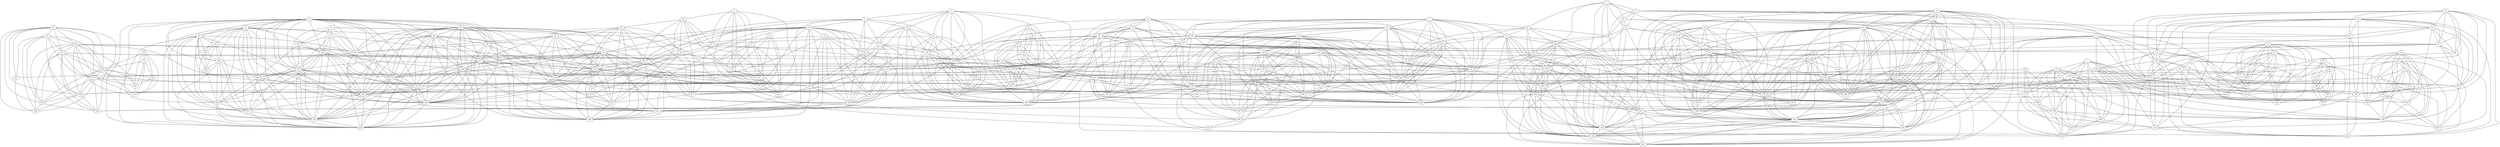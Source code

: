 graph G {
  239 -- 240;
  238 -- 245;
  235 -- 238;
  233 -- 240;
  232 -- 248;
  231 -- 248;
  229 -- 249;
  228 -- 241;
  226 -- 231;
  223 -- 242;
  223 -- 249;
  222 -- 225;
  220 -- 247;
  219 -- 221;
  218 -- 224;
  218 -- 227;
  217 -- 232;
  216 -- 232;
  214 -- 219;
  214 -- 221;
  213 -- 235;
  213 -- 238;
  212 -- 214;
  212 -- 219;
  212 -- 221;
  212 -- 244;
  211 -- 222;
  211 -- 225;
  210 -- 212;
  210 -- 214;
  210 -- 219;
  210 -- 221;
  210 -- 244;
  209 -- 211;
  209 -- 222;
  209 -- 225;
  208 -- 226;
  208 -- 231;
  207 -- 210;
  207 -- 212;
  207 -- 214;
  207 -- 219;
  207 -- 221;
  207 -- 244;
  206 -- 209;
  205 -- 207;
  205 -- 210;
  205 -- 214;
  205 -- 219;
  205 -- 221;
  204 -- 222;
  204 -- 225;
  204 -- 231;
  203 -- 249;
  202 -- 204;
  202 -- 209;
  202 -- 211;
  202 -- 222;
  202 -- 225;
  201 -- 216;
  201 -- 217;
  201 -- 232;
  201 -- 248;
  200 -- 203;
  200 -- 223;
  200 -- 249;
  199 -- 237;
  198 -- 223;
  198 -- 242;
  197 -- 230;
  196 -- 205;
  196 -- 214;
  196 -- 219;
  195 -- 238;
  195 -- 245;
  194 -- 220;
  193 -- 243;
  192 -- 243;
  191 -- 202;
  191 -- 204;
  191 -- 222;
  191 -- 225;
  191 -- 231;
  190 -- 220;
  190 -- 247;
  189 -- 200;
  189 -- 203;
  189 -- 220;
  189 -- 249;
  188 -- 230;
  188 -- 233;
  188 -- 240;
  187 -- 208;
  187 -- 226;
  187 -- 231;
  187 -- 248;
  186 -- 189;
  186 -- 203;
  186 -- 249;
  185 -- 201;
  185 -- 232;
  185 -- 248;
  184 -- 188;
  184 -- 197;
  184 -- 230;
  183 -- 215;
  182 -- 198;
  182 -- 223;
  182 -- 242;
  181 -- 184;
  181 -- 188;
  181 -- 196;
  181 -- 230;
  180 -- 213;
  179 -- 193;
  179 -- 212;
  179 -- 244;
  178 -- 236;
  177 -- 186;
  177 -- 189;
  177 -- 203;
  177 -- 249;
  176 -- 191;
  176 -- 202;
  176 -- 204;
  176 -- 222;
  176 -- 225;
  175 -- 246;
  174 -- 179;
  174 -- 192;
  174 -- 243;
  172 -- 180;
  172 -- 197;
  172 -- 213;
  172 -- 235;
  171 -- 172;
  171 -- 180;
  171 -- 213;
  171 -- 235;
  171 -- 238;
  171 -- 245;
  170 -- 182;
  170 -- 198;
  170 -- 223;
  170 -- 229;
  170 -- 249;
  169 -- 177;
  169 -- 186;
  169 -- 189;
  169 -- 190;
  169 -- 220;
  168 -- 187;
  168 -- 204;
  168 -- 208;
  168 -- 226;
  168 -- 231;
  168 -- 248;
  167 -- 224;
  166 -- 236;
  165 -- 171;
  165 -- 172;
  165 -- 180;
  165 -- 191;
  165 -- 213;
  164 -- 190;
  164 -- 194;
  164 -- 220;
  164 -- 247;
  163 -- 202;
  163 -- 209;
  163 -- 211;
  163 -- 222;
  163 -- 225;
  162 -- 192;
  161 -- 169;
  161 -- 177;
  161 -- 186;
  161 -- 189;
  161 -- 229;
  161 -- 249;
  160 -- 168;
  160 -- 176;
  160 -- 187;
  160 -- 191;
  160 -- 202;
  160 -- 204;
  160 -- 225;
  160 -- 231;
  159 -- 234;
  159 -- 239;
  158 -- 170;
  158 -- 200;
  158 -- 203;
  158 -- 223;
  158 -- 229;
  158 -- 249;
  157 -- 181;
  157 -- 184;
  157 -- 188;
  157 -- 197;
  157 -- 230;
  156 -- 196;
  156 -- 205;
  156 -- 207;
  156 -- 210;
  156 -- 212;
  156 -- 214;
  156 -- 219;
  156 -- 221;
  155 -- 165;
  155 -- 171;
  155 -- 172;
  155 -- 180;
  155 -- 197;
  155 -- 213;
  155 -- 235;
  155 -- 238;
  154 -- 171;
  154 -- 195;
  154 -- 235;
  154 -- 238;
  154 -- 245;
  153 -- 228;
  153 -- 241;
  152 -- 179;
  152 -- 207;
  152 -- 210;
  152 -- 212;
  152 -- 221;
  152 -- 244;
  152 -- 246;
  151 -- 168;
  151 -- 187;
  151 -- 208;
  151 -- 226;
  151 -- 231;
  150 -- 164;
  150 -- 169;
  150 -- 177;
  150 -- 186;
  150 -- 189;
  150 -- 190;
  150 -- 203;
  150 -- 220;
  149 -- 163;
  149 -- 206;
  149 -- 209;
  149 -- 211;
  149 -- 222;
  149 -- 225;
  148 -- 157;
  148 -- 181;
  148 -- 184;
  148 -- 188;
  148 -- 197;
  148 -- 230;
  147 -- 162;
  147 -- 166;
  146 -- 218;
  146 -- 224;
  146 -- 227;
  145 -- 146;
  144 -- 168;
  144 -- 185;
  144 -- 187;
  144 -- 201;
  144 -- 204;
  144 -- 231;
  144 -- 232;
  144 -- 248;
  143 -- 152;
  143 -- 175;
  143 -- 179;
  143 -- 193;
  143 -- 212;
  143 -- 244;
  143 -- 246;
  142 -- 154;
  142 -- 155;
  142 -- 165;
  142 -- 171;
  142 -- 172;
  142 -- 180;
  142 -- 195;
  142 -- 213;
  142 -- 235;
  142 -- 238;
  140 -- 147;
  140 -- 162;
  139 -- 156;
  139 -- 196;
  139 -- 205;
  139 -- 210;
  139 -- 214;
  139 -- 219;
  139 -- 221;
  138 -- 151;
  138 -- 188;
  138 -- 226;
  138 -- 233;
  138 -- 239;
  138 -- 240;
  137 -- 145;
  137 -- 146;
  137 -- 183;
  137 -- 215;
  137 -- 218;
  137 -- 224;
  137 -- 227;
  136 -- 159;
  136 -- 234;
  135 -- 141;
  135 -- 181;
  135 -- 230;
  134 -- 137;
  134 -- 145;
  134 -- 146;
  134 -- 227;
  133 -- 166;
  132 -- 154;
  132 -- 171;
  132 -- 235;
  132 -- 238;
  131 -- 143;
  131 -- 179;
  131 -- 193;
  131 -- 243;
  130 -- 194;
  130 -- 234;
  129 -- 133;
  129 -- 147;
  129 -- 166;
  129 -- 178;
  129 -- 236;
  128 -- 136;
  128 -- 159;
  128 -- 173;
  128 -- 239;
  126 -- 183;
  126 -- 215;
  125 -- 148;
  125 -- 157;
  125 -- 172;
  125 -- 181;
  125 -- 184;
  125 -- 197;
  125 -- 230;
  124 -- 142;
  124 -- 155;
  124 -- 165;
  124 -- 171;
  124 -- 172;
  124 -- 180;
  124 -- 197;
  124 -- 213;
  124 -- 235;
  123 -- 175;
  123 -- 246;
  122 -- 139;
  122 -- 156;
  122 -- 196;
  122 -- 205;
  122 -- 207;
  122 -- 210;
  122 -- 214;
  122 -- 219;
  122 -- 221;
  121 -- 158;
  121 -- 170;
  121 -- 182;
  121 -- 198;
  121 -- 223;
  121 -- 242;
  120 -- 145;
  120 -- 161;
  120 -- 229;
  119 -- 120;
  119 -- 134;
  119 -- 137;
  119 -- 145;
  119 -- 146;
  119 -- 227;
  118 -- 124;
  118 -- 142;
  118 -- 151;
  118 -- 155;
  118 -- 165;
  118 -- 172;
  118 -- 180;
  118 -- 184;
  118 -- 197;
  118 -- 208;
  118 -- 213;
  117 -- 140;
  117 -- 147;
  117 -- 167;
  117 -- 178;
  117 -- 236;
  116 -- 164;
  116 -- 190;
  116 -- 194;
  116 -- 220;
  116 -- 247;
  115 -- 153;
  115 -- 228;
  115 -- 241;
  114 -- 163;
  114 -- 176;
  114 -- 191;
  114 -- 202;
  114 -- 204;
  114 -- 209;
  114 -- 211;
  114 -- 222;
  114 -- 225;
  113 -- 121;
  113 -- 158;
  113 -- 170;
  113 -- 182;
  113 -- 198;
  113 -- 223;
  113 -- 242;
  112 -- 128;
  112 -- 136;
  112 -- 159;
  112 -- 234;
  112 -- 239;
  110 -- 122;
  110 -- 139;
  110 -- 156;
  110 -- 196;
  110 -- 205;
  110 -- 207;
  110 -- 210;
  110 -- 212;
  110 -- 214;
  110 -- 219;
  110 -- 221;
  109 -- 126;
  109 -- 137;
  109 -- 146;
  109 -- 183;
  109 -- 215;
  109 -- 218;
  108 -- 110;
  108 -- 122;
  108 -- 135;
  108 -- 139;
  108 -- 156;
  108 -- 181;
  108 -- 196;
  108 -- 205;
  108 -- 214;
  108 -- 219;
  107 -- 130;
  107 -- 173;
  107 -- 200;
  107 -- 203;
  106 -- 123;
  106 -- 131;
  106 -- 143;
  106 -- 179;
  106 -- 193;
  106 -- 243;
  106 -- 246;
  105 -- 106;
  105 -- 123;
  105 -- 131;
  105 -- 143;
  105 -- 193;
  105 -- 243;
  105 -- 246;
  104 -- 144;
  104 -- 185;
  104 -- 201;
  104 -- 217;
  104 -- 232;
  104 -- 248;
  103 -- 174;
  103 -- 192;
  103 -- 243;
  102 -- 138;
  102 -- 187;
  102 -- 226;
  102 -- 240;
  101 -- 108;
  101 -- 110;
  101 -- 122;
  101 -- 125;
  101 -- 139;
  101 -- 156;
  101 -- 157;
  101 -- 181;
  101 -- 196;
  101 -- 205;
  101 -- 214;
  101 -- 219;
  100 -- 103;
  100 -- 133;
  100 -- 174;
  100 -- 192;
  99 -- 129;
  99 -- 140;
  99 -- 147;
  99 -- 162;
  98 -- 117;
  98 -- 178;
  98 -- 236;
  97 -- 144;
  97 -- 160;
  97 -- 168;
  97 -- 176;
  97 -- 185;
  97 -- 191;
  97 -- 202;
  97 -- 204;
  97 -- 225;
  97 -- 231;
  97 -- 248;
  96 -- 199;
  96 -- 237;
  95 -- 115;
  95 -- 153;
  95 -- 216;
  94 -- 141;
  94 -- 198;
  94 -- 242;
  93 -- 97;
  93 -- 144;
  93 -- 160;
  93 -- 168;
  93 -- 176;
  93 -- 185;
  93 -- 187;
  93 -- 191;
  93 -- 202;
  93 -- 204;
  93 -- 226;
  93 -- 231;
  93 -- 248;
  92 -- 122;
  92 -- 132;
  92 -- 139;
  92 -- 171;
  92 -- 172;
  92 -- 205;
  92 -- 235;
  91 -- 109;
  91 -- 119;
  91 -- 134;
  91 -- 137;
  91 -- 145;
  91 -- 146;
  91 -- 218;
  91 -- 224;
  91 -- 227;
  90 -- 113;
  90 -- 173;
  90 -- 233;
  90 -- 242;
  89 -- 116;
  89 -- 127;
  89 -- 130;
  89 -- 164;
  89 -- 194;
  88 -- 98;
  88 -- 182;
  87 -- 111;
  87 -- 130;
  87 -- 136;
  87 -- 194;
  87 -- 234;
  86 -- 108;
  86 -- 135;
  86 -- 141;
  85 -- 152;
  85 -- 175;
  85 -- 246;
  84 -- 100;
  84 -- 103;
  84 -- 106;
  84 -- 131;
  84 -- 174;
  84 -- 179;
  84 -- 192;
  84 -- 193;
  84 -- 243;
  83 -- 95;
  83 -- 104;
  83 -- 201;
  83 -- 217;
  83 -- 232;
  82 -- 85;
  82 -- 152;
  82 -- 175;
  82 -- 207;
  82 -- 212;
  82 -- 244;
  82 -- 246;
  81 -- 119;
  81 -- 134;
  81 -- 146;
  81 -- 227;
  81 -- 229;
  80 -- 97;
  80 -- 149;
  80 -- 202;
  80 -- 204;
  80 -- 225;
  79 -- 84;
  79 -- 110;
  79 -- 174;
  79 -- 179;
  79 -- 212;
  79 -- 214;
  78 -- 112;
  78 -- 128;
  78 -- 138;
  78 -- 159;
  78 -- 239;
  78 -- 240;
  77 -- 78;
  77 -- 102;
  77 -- 138;
  77 -- 151;
  77 -- 187;
  77 -- 208;
  77 -- 226;
  77 -- 240;
  76 -- 95;
  76 -- 115;
  76 -- 153;
  76 -- 228;
  76 -- 241;
  75 -- 89;
  75 -- 116;
  75 -- 164;
  75 -- 190;
  75 -- 194;
  75 -- 220;
  75 -- 247;
  74 -- 109;
  74 -- 126;
  74 -- 183;
  74 -- 215;
  73 -- 120;
  73 -- 145;
  72 -- 107;
  72 -- 150;
  72 -- 177;
  72 -- 186;
  72 -- 189;
  72 -- 200;
  72 -- 203;
  72 -- 220;
  72 -- 249;
  71 -- 135;
  71 -- 148;
  71 -- 157;
  71 -- 181;
  71 -- 184;
  71 -- 188;
  71 -- 230;
  71 -- 233;
  71 -- 240;
  70 -- 79;
  70 -- 84;
  70 -- 100;
  70 -- 174;
  70 -- 179;
  70 -- 212;
  70 -- 214;
  70 -- 244;
  69 -- 107;
  69 -- 128;
  69 -- 173;
  68 -- 114;
  68 -- 160;
  68 -- 165;
  68 -- 176;
  68 -- 191;
  68 -- 202;
  68 -- 204;
  68 -- 222;
  67 -- 83;
  67 -- 112;
  67 -- 217;
  66 -- 149;
  66 -- 206;
  66 -- 209;
  65 -- 71;
  65 -- 125;
  65 -- 138;
  65 -- 148;
  65 -- 151;
  65 -- 157;
  65 -- 181;
  65 -- 184;
  65 -- 188;
  65 -- 197;
  65 -- 208;
  65 -- 230;
  65 -- 240;
  64 -- 91;
  64 -- 109;
  64 -- 119;
  64 -- 134;
  64 -- 137;
  64 -- 145;
  64 -- 146;
  64 -- 183;
  64 -- 215;
  64 -- 218;
  64 -- 227;
  63 -- 96;
  63 -- 199;
  63 -- 237;
  62 -- 71;
  62 -- 78;
  62 -- 90;
  62 -- 128;
  62 -- 138;
  62 -- 188;
  62 -- 233;
  62 -- 239;
  62 -- 240;
  61 -- 87;
  61 -- 89;
  61 -- 111;
  61 -- 130;
  61 -- 194;
  61 -- 234;
  60 -- 63;
  60 -- 96;
  60 -- 111;
  60 -- 199;
  60 -- 237;
  59 -- 80;
  59 -- 97;
  59 -- 144;
  59 -- 185;
  59 -- 204;
  59 -- 225;
  59 -- 248;
  58 -- 68;
  58 -- 114;
  58 -- 163;
  58 -- 176;
  58 -- 191;
  58 -- 202;
  58 -- 204;
  58 -- 209;
  58 -- 211;
  58 -- 222;
  57 -- 65;
  57 -- 118;
  57 -- 125;
  57 -- 148;
  57 -- 151;
  57 -- 157;
  57 -- 172;
  57 -- 181;
  57 -- 184;
  57 -- 188;
  57 -- 197;
  57 -- 208;
  57 -- 230;
  56 -- 73;
  56 -- 119;
  56 -- 120;
  56 -- 145;
  56 -- 161;
  55 -- 67;
  55 -- 78;
  55 -- 112;
  55 -- 128;
  55 -- 136;
  55 -- 159;
  55 -- 217;
  55 -- 239;
  54 -- 99;
  54 -- 117;
  54 -- 140;
  54 -- 147;
  53 -- 56;
  53 -- 73;
  53 -- 81;
  53 -- 119;
  53 -- 120;
  53 -- 134;
  53 -- 145;
  53 -- 229;
  52 -- 77;
  52 -- 93;
  52 -- 102;
  52 -- 151;
  52 -- 168;
  52 -- 187;
  52 -- 208;
  52 -- 226;
  52 -- 231;
  51 -- 70;
  51 -- 79;
  51 -- 86;
  51 -- 110;
  51 -- 133;
  51 -- 214;
  50 -- 59;
  50 -- 80;
  50 -- 97;
  50 -- 104;
  50 -- 144;
  50 -- 185;
  50 -- 201;
  50 -- 232;
  50 -- 248;
  49 -- 59;
  49 -- 80;
  49 -- 93;
  49 -- 97;
  49 -- 144;
  49 -- 160;
  49 -- 176;
  49 -- 185;
  49 -- 191;
  49 -- 202;
  49 -- 204;
  49 -- 222;
  49 -- 225;
  49 -- 248;
  48 -- 50;
  48 -- 83;
  48 -- 104;
  48 -- 144;
  48 -- 185;
  48 -- 201;
  48 -- 216;
  48 -- 217;
  48 -- 232;
  48 -- 248;
  47 -- 64;
  47 -- 91;
  47 -- 109;
  47 -- 137;
  47 -- 146;
  47 -- 167;
  47 -- 218;
  47 -- 224;
  46 -- 161;
  46 -- 169;
  46 -- 177;
  46 -- 186;
  45 -- 48;
  45 -- 67;
  45 -- 76;
  45 -- 83;
  45 -- 95;
  45 -- 104;
  45 -- 217;
  45 -- 232;
  44 -- 49;
  44 -- 59;
  44 -- 68;
  44 -- 80;
  44 -- 93;
  44 -- 97;
  44 -- 144;
  44 -- 160;
  44 -- 168;
  44 -- 176;
  44 -- 185;
  44 -- 191;
  44 -- 202;
  44 -- 204;
  44 -- 222;
  44 -- 225;
  44 -- 231;
  44 -- 248;
  43 -- 82;
  43 -- 152;
  43 -- 156;
  43 -- 207;
  43 -- 210;
  43 -- 212;
  43 -- 219;
  43 -- 221;
  43 -- 244;
  42 -- 86;
  42 -- 101;
  42 -- 108;
  42 -- 135;
  42 -- 141;
  42 -- 157;
  42 -- 181;
  42 -- 196;
  41 -- 81;
  41 -- 88;
  41 -- 121;
  41 -- 170;
  41 -- 182;
  41 -- 198;
  40 -- 75;
  40 -- 89;
  40 -- 116;
  40 -- 150;
  40 -- 164;
  40 -- 190;
  40 -- 194;
  40 -- 220;
  40 -- 247;
  39 -- 66;
  39 -- 80;
  39 -- 149;
  39 -- 206;
  39 -- 209;
  39 -- 211;
  38 -- 74;
  38 -- 109;
  38 -- 126;
  38 -- 183;
  38 -- 215;
  37 -- 76;
  37 -- 95;
  37 -- 115;
  37 -- 153;
  37 -- 228;
  37 -- 241;
  36 -- 41;
  36 -- 88;
  36 -- 98;
  36 -- 182;
  35 -- 36;
  35 -- 41;
  35 -- 88;
  35 -- 94;
  35 -- 141;
  35 -- 198;
  34 -- 53;
  34 -- 56;
  34 -- 73;
  34 -- 120;
  34 -- 145;
  33 -- 58;
  33 -- 114;
  33 -- 163;
  33 -- 222;
  32 -- 52;
  32 -- 77;
  32 -- 93;
  32 -- 102;
  32 -- 104;
  32 -- 144;
  32 -- 151;
  32 -- 160;
  32 -- 168;
  32 -- 185;
  32 -- 187;
  32 -- 201;
  32 -- 208;
  32 -- 226;
  32 -- 231;
  32 -- 248;
  31 -- 37;
  31 -- 115;
  31 -- 153;
  31 -- 228;
  31 -- 241;
  30 -- 43;
  30 -- 70;
  30 -- 79;
  30 -- 82;
  30 -- 143;
  30 -- 152;
  30 -- 156;
  30 -- 179;
  30 -- 207;
  30 -- 210;
  30 -- 212;
  30 -- 214;
  30 -- 219;
  30 -- 221;
  30 -- 244;
  29 -- 47;
  29 -- 64;
  29 -- 91;
  29 -- 109;
  29 -- 137;
  29 -- 146;
  29 -- 167;
  29 -- 218;
  29 -- 224;
  29 -- 227;
  28 -- 35;
  28 -- 41;
  28 -- 94;
  28 -- 113;
  28 -- 121;
  28 -- 170;
  28 -- 182;
  28 -- 198;
  28 -- 223;
  28 -- 242;
  27 -- 62;
  27 -- 65;
  27 -- 71;
  27 -- 138;
  27 -- 184;
  27 -- 188;
  27 -- 230;
  27 -- 233;
  27 -- 240;
  26 -- 55;
  26 -- 77;
  26 -- 78;
  26 -- 102;
  26 -- 138;
  26 -- 217;
  26 -- 226;
  26 -- 239;
  26 -- 240;
  25 -- 60;
  25 -- 63;
  25 -- 96;
  25 -- 111;
  25 -- 199;
  24 -- 39;
  24 -- 66;
  24 -- 80;
  24 -- 114;
  24 -- 149;
  24 -- 163;
  24 -- 206;
  24 -- 209;
  24 -- 211;
  24 -- 222;
  24 -- 225;
  23 -- 33;
  23 -- 58;
  23 -- 68;
  23 -- 114;
  23 -- 176;
  23 -- 195;
  23 -- 222;
  22 -- 34;
  22 -- 53;
  22 -- 56;
  22 -- 73;
  22 -- 120;
  22 -- 145;
  21 -- 27;
  21 -- 62;
  21 -- 65;
  21 -- 71;
  21 -- 138;
  21 -- 184;
  21 -- 188;
  21 -- 230;
  21 -- 233;
  21 -- 240;
  20 -- 40;
  20 -- 75;
  20 -- 89;
  20 -- 116;
  20 -- 127;
  20 -- 164;
  20 -- 190;
  20 -- 194;
  20 -- 220;
  20 -- 247;
  19 -- 70;
  19 -- 79;
  19 -- 84;
  19 -- 100;
  19 -- 103;
  19 -- 174;
  19 -- 179;
  19 -- 192;
  19 -- 243;
  18 -- 35;
  18 -- 51;
  18 -- 86;
  18 -- 94;
  18 -- 141;
  17 -- 41;
  17 -- 81;
  17 -- 121;
  17 -- 134;
  17 -- 158;
  17 -- 170;
  17 -- 182;
  17 -- 223;
  17 -- 229;
  16 -- 54;
  16 -- 98;
  16 -- 99;
  16 -- 117;
  16 -- 129;
  16 -- 140;
  16 -- 147;
  16 -- 166;
  16 -- 178;
  16 -- 236;
  15 -- 24;
  15 -- 39;
  15 -- 49;
  15 -- 58;
  15 -- 66;
  15 -- 80;
  15 -- 114;
  15 -- 149;
  15 -- 163;
  15 -- 202;
  15 -- 204;
  15 -- 209;
  15 -- 211;
  15 -- 222;
  15 -- 225;
  14 -- 18;
  14 -- 51;
  14 -- 86;
  14 -- 129;
  14 -- 133;
  14 -- 166;
  13 -- 19;
  13 -- 100;
  13 -- 103;
  13 -- 129;
  13 -- 133;
  13 -- 162;
  13 -- 174;
  13 -- 192;
  12 -- 28;
  12 -- 35;
  12 -- 36;
  12 -- 41;
  12 -- 88;
  12 -- 94;
  12 -- 113;
  12 -- 121;
  12 -- 170;
  12 -- 182;
  12 -- 198;
  12 -- 242;
  11 -- 30;
  11 -- 43;
  11 -- 82;
  11 -- 85;
  11 -- 143;
  11 -- 152;
  11 -- 175;
  11 -- 207;
  11 -- 212;
  11 -- 244;
  11 -- 246;
  10 -- 105;
  10 -- 106;
  10 -- 123;
  10 -- 175;
  10 -- 246;
  9 -- 23;
  9 -- 33;
  9 -- 58;
  9 -- 68;
  9 -- 114;
  9 -- 142;
  9 -- 195;
  8 -- 11;
  8 -- 30;
  8 -- 43;
  8 -- 82;
  8 -- 85;
  8 -- 143;
  8 -- 152;
  8 -- 179;
  8 -- 207;
  8 -- 210;
  8 -- 212;
  8 -- 221;
  8 -- 244;
  8 -- 246;
  7 -- 42;
  7 -- 57;
  7 -- 65;
  7 -- 71;
  7 -- 101;
  7 -- 125;
  7 -- 148;
  7 -- 157;
  7 -- 181;
  7 -- 184;
  7 -- 188;
  7 -- 197;
  7 -- 230;
  6 -- 16;
  6 -- 54;
  6 -- 98;
  6 -- 99;
  6 -- 117;
  6 -- 129;
  6 -- 140;
  6 -- 147;
  6 -- 166;
  6 -- 178;
  6 -- 236;
  5 -- 26;
  5 -- 32;
  5 -- 55;
  5 -- 67;
  5 -- 77;
  5 -- 102;
  5 -- 104;
  5 -- 217;
  5 -- 226;
  4 -- 5;
  4 -- 26;
  4 -- 55;
  4 -- 77;
  4 -- 78;
  4 -- 112;
  4 -- 128;
  4 -- 138;
  4 -- 159;
  4 -- 239;
  4 -- 240;
  3 -- 37;
  3 -- 45;
  3 -- 67;
  3 -- 76;
  3 -- 115;
  3 -- 153;
  3 -- 228;
  3 -- 241;
  2 -- 14;
  2 -- 18;
  2 -- 42;
  2 -- 51;
  2 -- 79;
  2 -- 86;
  2 -- 108;
  2 -- 110;
  2 -- 141;
  1 -- 72;
  1 -- 107;
  1 -- 130;
  1 -- 150;
  1 -- 164;
  1 -- 189;
  1 -- 194;
  1 -- 200;
  1 -- 203;
  1 -- 220;
  0 -- 15;
  0 -- 24;
  0 -- 44;
  0 -- 49;
  0 -- 58;
  0 -- 59;
  0 -- 68;
  0 -- 80;
  0 -- 97;
  0 -- 114;
  0 -- 149;
  0 -- 160;
  0 -- 163;
  0 -- 176;
  0 -- 191;
  0 -- 202;
  0 -- 204;
  0 -- 209;
  0 -- 211;
  0 -- 222;
  0 -- 225;
}
